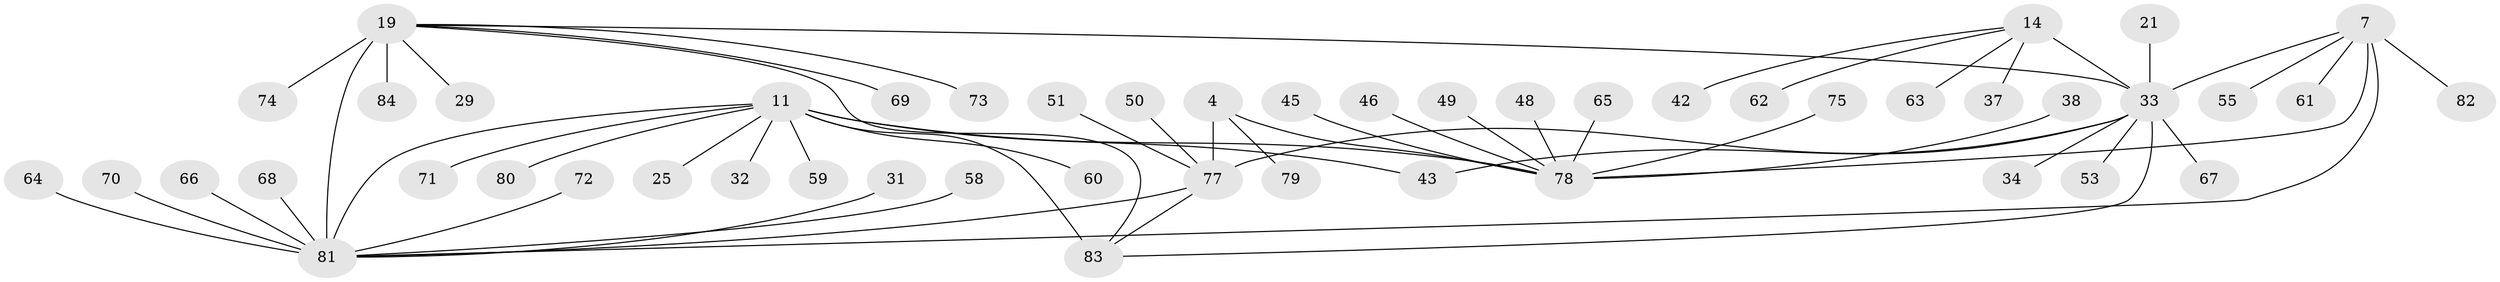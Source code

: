 // original degree distribution, {7: 0.03571428571428571, 6: 0.07142857142857142, 5: 0.047619047619047616, 4: 0.023809523809523808, 11: 0.011904761904761904, 10: 0.011904761904761904, 12: 0.011904761904761904, 9: 0.023809523809523808, 1: 0.5595238095238095, 3: 0.05952380952380952, 2: 0.14285714285714285}
// Generated by graph-tools (version 1.1) at 2025/57/03/04/25 21:57:42]
// undirected, 50 vertices, 57 edges
graph export_dot {
graph [start="1"]
  node [color=gray90,style=filled];
  4 [super="+3"];
  7 [super="+6"];
  11 [super="+9"];
  14 [super="+13"];
  19 [super="+17"];
  21;
  25;
  29;
  31;
  32;
  33 [super="+15+16"];
  34;
  37;
  38;
  42;
  43 [super="+41"];
  45;
  46;
  48;
  49;
  50;
  51;
  53 [super="+40"];
  55 [super="+44"];
  58;
  59;
  60;
  61 [super="+47"];
  62;
  63;
  64;
  65;
  66;
  67 [super="+56"];
  68;
  69;
  70;
  71;
  72;
  73;
  74;
  75;
  77 [super="+26+2"];
  78 [super="+23+57+8+24+36"];
  79;
  80;
  81 [super="+39+76+22"];
  82;
  83 [super="+52+54+12"];
  84 [super="+35"];
  4 -- 79;
  4 -- 78 [weight=2];
  4 -- 77 [weight=4];
  7 -- 82;
  7 -- 33;
  7 -- 55;
  7 -- 61;
  7 -- 78 [weight=4];
  7 -- 81;
  11 -- 71;
  11 -- 32;
  11 -- 59;
  11 -- 80;
  11 -- 25;
  11 -- 60;
  11 -- 81 [weight=2];
  11 -- 43;
  11 -- 78;
  11 -- 83 [weight=4];
  14 -- 37;
  14 -- 42;
  14 -- 63;
  14 -- 62;
  14 -- 33 [weight=4];
  19 -- 29;
  19 -- 69;
  19 -- 73;
  19 -- 74;
  19 -- 33;
  19 -- 84;
  19 -- 83;
  19 -- 81 [weight=4];
  21 -- 33;
  31 -- 81;
  33 -- 34;
  33 -- 43;
  33 -- 77 [weight=3];
  33 -- 53;
  33 -- 83 [weight=2];
  33 -- 67;
  38 -- 78;
  45 -- 78;
  46 -- 78;
  48 -- 78;
  49 -- 78;
  50 -- 77;
  51 -- 77;
  58 -- 81;
  64 -- 81;
  65 -- 78;
  66 -- 81;
  68 -- 81;
  70 -- 81;
  72 -- 81;
  75 -- 78;
  77 -- 83;
  77 -- 81;
}
